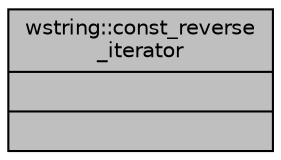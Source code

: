 digraph "wstring::const_reverse_iterator"
{
 // INTERACTIVE_SVG=YES
  bgcolor="transparent";
  edge [fontname="Helvetica",fontsize="10",labelfontname="Helvetica",labelfontsize="10"];
  node [fontname="Helvetica",fontsize="10",shape=record];
  Node1 [label="{wstring::const_reverse\l_iterator\n||}",height=0.2,width=0.4,color="black", fillcolor="grey75", style="filled", fontcolor="black"];
}
